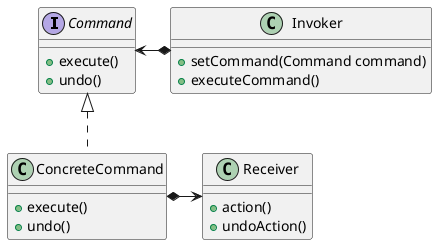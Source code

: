 @startuml command

interface Command {
  +execute()
  +undo()
}

class ConcreteCommand {
  +execute()
  +undo()
}

class Receiver {
  +action()
  +undoAction()
}

class Invoker {
  +setCommand(Command command)
  +executeCommand()
}

Command <|.. ConcreteCommand
ConcreteCommand *-right-> Receiver
Invoker *-left-> Command


@enduml